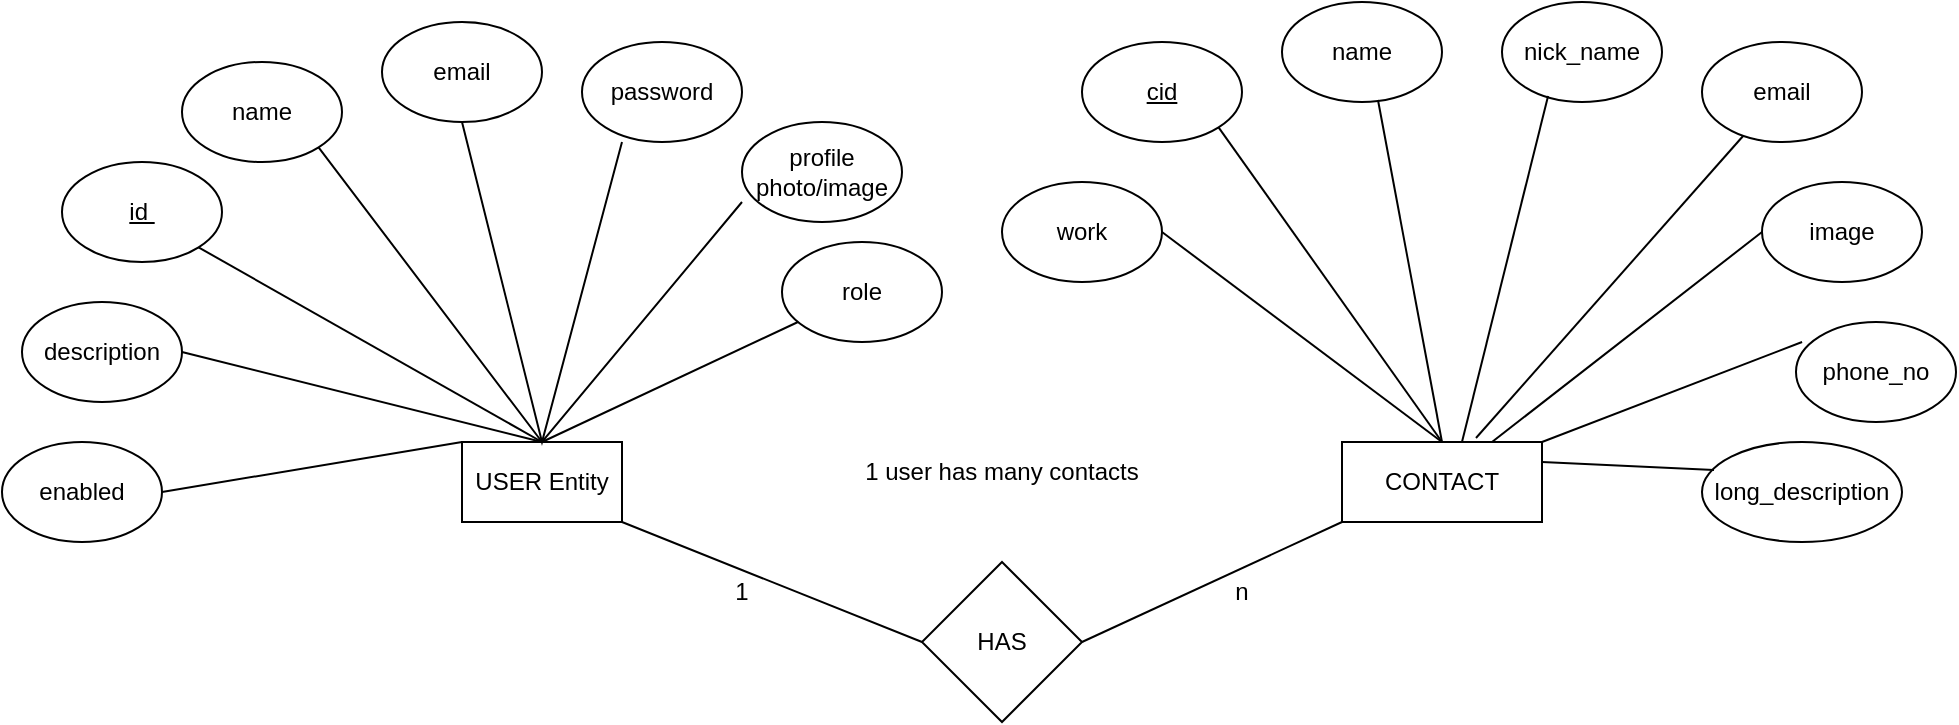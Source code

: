 <mxfile version="21.6.1" type="device">
  <diagram name="Page-1" id="qfNRdl5CPQ4ew-JINthI">
    <mxGraphModel dx="1858" dy="1777" grid="1" gridSize="10" guides="1" tooltips="1" connect="1" arrows="1" fold="1" page="1" pageScale="1" pageWidth="827" pageHeight="1169" math="0" shadow="0">
      <root>
        <mxCell id="0" />
        <mxCell id="1" parent="0" />
        <mxCell id="Jk3VmdqZ1B0lNmlgHPxo-1" value="USER Entity" style="rounded=0;whiteSpace=wrap;html=1;" vertex="1" parent="1">
          <mxGeometry x="160" y="200" width="80" height="40" as="geometry" />
        </mxCell>
        <mxCell id="Jk3VmdqZ1B0lNmlgHPxo-2" value="CONTACT" style="rounded=0;whiteSpace=wrap;html=1;" vertex="1" parent="1">
          <mxGeometry x="600" y="200" width="100" height="40" as="geometry" />
        </mxCell>
        <mxCell id="Jk3VmdqZ1B0lNmlgHPxo-3" value="&lt;u&gt;id&amp;nbsp;&lt;/u&gt;" style="ellipse;whiteSpace=wrap;html=1;" vertex="1" parent="1">
          <mxGeometry x="-40" y="60" width="80" height="50" as="geometry" />
        </mxCell>
        <mxCell id="Jk3VmdqZ1B0lNmlgHPxo-4" value="name" style="ellipse;whiteSpace=wrap;html=1;" vertex="1" parent="1">
          <mxGeometry x="20" y="10" width="80" height="50" as="geometry" />
        </mxCell>
        <mxCell id="Jk3VmdqZ1B0lNmlgHPxo-5" value="email" style="ellipse;whiteSpace=wrap;html=1;" vertex="1" parent="1">
          <mxGeometry x="120" y="-10" width="80" height="50" as="geometry" />
        </mxCell>
        <mxCell id="Jk3VmdqZ1B0lNmlgHPxo-6" value="password" style="ellipse;whiteSpace=wrap;html=1;" vertex="1" parent="1">
          <mxGeometry x="220" width="80" height="50" as="geometry" />
        </mxCell>
        <mxCell id="Jk3VmdqZ1B0lNmlgHPxo-7" value="description" style="ellipse;whiteSpace=wrap;html=1;" vertex="1" parent="1">
          <mxGeometry x="-60" y="130" width="80" height="50" as="geometry" />
        </mxCell>
        <mxCell id="Jk3VmdqZ1B0lNmlgHPxo-8" value="profile photo/image" style="ellipse;whiteSpace=wrap;html=1;" vertex="1" parent="1">
          <mxGeometry x="300" y="40" width="80" height="50" as="geometry" />
        </mxCell>
        <mxCell id="Jk3VmdqZ1B0lNmlgHPxo-9" value="role" style="ellipse;whiteSpace=wrap;html=1;" vertex="1" parent="1">
          <mxGeometry x="320" y="100" width="80" height="50" as="geometry" />
        </mxCell>
        <mxCell id="Jk3VmdqZ1B0lNmlgHPxo-10" value="enabled" style="ellipse;whiteSpace=wrap;html=1;" vertex="1" parent="1">
          <mxGeometry x="-70" y="200" width="80" height="50" as="geometry" />
        </mxCell>
        <mxCell id="Jk3VmdqZ1B0lNmlgHPxo-11" value="" style="endArrow=none;html=1;rounded=0;entryX=0.5;entryY=1;entryDx=0;entryDy=0;exitX=0.25;exitY=1;exitDx=0;exitDy=0;exitPerimeter=0;" edge="1" parent="1" source="Jk3VmdqZ1B0lNmlgHPxo-6" target="Jk3VmdqZ1B0lNmlgHPxo-5">
          <mxGeometry width="50" height="50" relative="1" as="geometry">
            <mxPoint x="430" y="330" as="sourcePoint" />
            <mxPoint x="480" y="280" as="targetPoint" />
            <Array as="points">
              <mxPoint x="200" y="200" />
            </Array>
          </mxGeometry>
        </mxCell>
        <mxCell id="Jk3VmdqZ1B0lNmlgHPxo-12" value="" style="endArrow=none;html=1;rounded=0;entryX=1;entryY=1;entryDx=0;entryDy=0;exitX=0;exitY=0.8;exitDx=0;exitDy=0;exitPerimeter=0;" edge="1" parent="1" source="Jk3VmdqZ1B0lNmlgHPxo-8" target="Jk3VmdqZ1B0lNmlgHPxo-4">
          <mxGeometry width="50" height="50" relative="1" as="geometry">
            <mxPoint x="250" y="60" as="sourcePoint" />
            <mxPoint x="170" y="50" as="targetPoint" />
            <Array as="points">
              <mxPoint x="200" y="200" />
            </Array>
          </mxGeometry>
        </mxCell>
        <mxCell id="Jk3VmdqZ1B0lNmlgHPxo-16" value="" style="endArrow=none;html=1;rounded=0;exitX=0.5;exitY=0;exitDx=0;exitDy=0;" edge="1" parent="1" source="Jk3VmdqZ1B0lNmlgHPxo-1" target="Jk3VmdqZ1B0lNmlgHPxo-9">
          <mxGeometry width="50" height="50" relative="1" as="geometry">
            <mxPoint x="430" y="330" as="sourcePoint" />
            <mxPoint x="480" y="280" as="targetPoint" />
          </mxGeometry>
        </mxCell>
        <mxCell id="Jk3VmdqZ1B0lNmlgHPxo-17" value="" style="endArrow=none;html=1;rounded=0;entryX=1;entryY=1;entryDx=0;entryDy=0;" edge="1" parent="1" target="Jk3VmdqZ1B0lNmlgHPxo-3">
          <mxGeometry width="50" height="50" relative="1" as="geometry">
            <mxPoint x="200" y="200" as="sourcePoint" />
            <mxPoint x="338" y="150" as="targetPoint" />
          </mxGeometry>
        </mxCell>
        <mxCell id="Jk3VmdqZ1B0lNmlgHPxo-18" value="" style="endArrow=none;html=1;rounded=0;entryX=1;entryY=0.5;entryDx=0;entryDy=0;" edge="1" parent="1" target="Jk3VmdqZ1B0lNmlgHPxo-7">
          <mxGeometry width="50" height="50" relative="1" as="geometry">
            <mxPoint x="200" y="200" as="sourcePoint" />
            <mxPoint x="38" y="113" as="targetPoint" />
          </mxGeometry>
        </mxCell>
        <mxCell id="Jk3VmdqZ1B0lNmlgHPxo-19" value="" style="endArrow=none;html=1;rounded=0;entryX=1;entryY=0.5;entryDx=0;entryDy=0;exitX=0;exitY=0;exitDx=0;exitDy=0;" edge="1" parent="1" source="Jk3VmdqZ1B0lNmlgHPxo-1" target="Jk3VmdqZ1B0lNmlgHPxo-10">
          <mxGeometry width="50" height="50" relative="1" as="geometry">
            <mxPoint x="200" y="200" as="sourcePoint" />
            <mxPoint x="30" y="165" as="targetPoint" />
          </mxGeometry>
        </mxCell>
        <mxCell id="Jk3VmdqZ1B0lNmlgHPxo-20" value="&lt;u&gt;cid&lt;/u&gt;" style="ellipse;whiteSpace=wrap;html=1;" vertex="1" parent="1">
          <mxGeometry x="470" width="80" height="50" as="geometry" />
        </mxCell>
        <mxCell id="Jk3VmdqZ1B0lNmlgHPxo-21" value="name" style="ellipse;whiteSpace=wrap;html=1;" vertex="1" parent="1">
          <mxGeometry x="570" y="-20" width="80" height="50" as="geometry" />
        </mxCell>
        <mxCell id="Jk3VmdqZ1B0lNmlgHPxo-22" value="nick_name" style="ellipse;whiteSpace=wrap;html=1;" vertex="1" parent="1">
          <mxGeometry x="680" y="-20" width="80" height="50" as="geometry" />
        </mxCell>
        <mxCell id="Jk3VmdqZ1B0lNmlgHPxo-23" value="work" style="ellipse;whiteSpace=wrap;html=1;" vertex="1" parent="1">
          <mxGeometry x="430" y="70" width="80" height="50" as="geometry" />
        </mxCell>
        <mxCell id="Jk3VmdqZ1B0lNmlgHPxo-24" value="email" style="ellipse;whiteSpace=wrap;html=1;" vertex="1" parent="1">
          <mxGeometry x="780" width="80" height="50" as="geometry" />
        </mxCell>
        <mxCell id="Jk3VmdqZ1B0lNmlgHPxo-25" value="image" style="ellipse;whiteSpace=wrap;html=1;" vertex="1" parent="1">
          <mxGeometry x="810" y="70" width="80" height="50" as="geometry" />
        </mxCell>
        <mxCell id="Jk3VmdqZ1B0lNmlgHPxo-26" value="long_description" style="ellipse;whiteSpace=wrap;html=1;" vertex="1" parent="1">
          <mxGeometry x="780" y="200" width="100" height="50" as="geometry" />
        </mxCell>
        <mxCell id="Jk3VmdqZ1B0lNmlgHPxo-27" value="phone_no" style="ellipse;whiteSpace=wrap;html=1;" vertex="1" parent="1">
          <mxGeometry x="827" y="140" width="80" height="50" as="geometry" />
        </mxCell>
        <mxCell id="Jk3VmdqZ1B0lNmlgHPxo-29" value="" style="endArrow=none;html=1;rounded=0;entryX=0.5;entryY=0;entryDx=0;entryDy=0;exitX=0.6;exitY=0.98;exitDx=0;exitDy=0;exitPerimeter=0;" edge="1" parent="1" source="Jk3VmdqZ1B0lNmlgHPxo-21" target="Jk3VmdqZ1B0lNmlgHPxo-2">
          <mxGeometry width="50" height="50" relative="1" as="geometry">
            <mxPoint x="430" y="330" as="sourcePoint" />
            <mxPoint x="480" y="280" as="targetPoint" />
          </mxGeometry>
        </mxCell>
        <mxCell id="Jk3VmdqZ1B0lNmlgHPxo-30" value="" style="endArrow=none;html=1;rounded=0;exitX=0.288;exitY=0.94;exitDx=0;exitDy=0;exitPerimeter=0;" edge="1" parent="1" source="Jk3VmdqZ1B0lNmlgHPxo-22">
          <mxGeometry width="50" height="50" relative="1" as="geometry">
            <mxPoint x="628" y="45" as="sourcePoint" />
            <mxPoint x="660" y="200" as="targetPoint" />
          </mxGeometry>
        </mxCell>
        <mxCell id="Jk3VmdqZ1B0lNmlgHPxo-31" value="" style="endArrow=none;html=1;rounded=0;entryX=0.67;entryY=-0.05;entryDx=0;entryDy=0;entryPerimeter=0;" edge="1" parent="1" source="Jk3VmdqZ1B0lNmlgHPxo-24" target="Jk3VmdqZ1B0lNmlgHPxo-2">
          <mxGeometry width="50" height="50" relative="1" as="geometry">
            <mxPoint x="713" y="37" as="sourcePoint" />
            <mxPoint x="670" y="220" as="targetPoint" />
          </mxGeometry>
        </mxCell>
        <mxCell id="Jk3VmdqZ1B0lNmlgHPxo-32" value="" style="endArrow=none;html=1;rounded=0;entryX=0.75;entryY=0;entryDx=0;entryDy=0;exitX=0;exitY=0.5;exitDx=0;exitDy=0;" edge="1" parent="1" source="Jk3VmdqZ1B0lNmlgHPxo-25" target="Jk3VmdqZ1B0lNmlgHPxo-2">
          <mxGeometry width="50" height="50" relative="1" as="geometry">
            <mxPoint x="813" y="58" as="sourcePoint" />
            <mxPoint x="680" y="230" as="targetPoint" />
          </mxGeometry>
        </mxCell>
        <mxCell id="Jk3VmdqZ1B0lNmlgHPxo-33" value="" style="endArrow=none;html=1;rounded=0;entryX=1;entryY=0;entryDx=0;entryDy=0;exitX=0.038;exitY=0.2;exitDx=0;exitDy=0;exitPerimeter=0;" edge="1" parent="1" source="Jk3VmdqZ1B0lNmlgHPxo-27" target="Jk3VmdqZ1B0lNmlgHPxo-2">
          <mxGeometry width="50" height="50" relative="1" as="geometry">
            <mxPoint x="820" y="105" as="sourcePoint" />
            <mxPoint x="690" y="240" as="targetPoint" />
          </mxGeometry>
        </mxCell>
        <mxCell id="Jk3VmdqZ1B0lNmlgHPxo-34" value="" style="endArrow=none;html=1;rounded=0;entryX=1;entryY=0.25;entryDx=0;entryDy=0;exitX=0.06;exitY=0.28;exitDx=0;exitDy=0;exitPerimeter=0;" edge="1" parent="1" source="Jk3VmdqZ1B0lNmlgHPxo-26" target="Jk3VmdqZ1B0lNmlgHPxo-2">
          <mxGeometry width="50" height="50" relative="1" as="geometry">
            <mxPoint x="840" y="160" as="sourcePoint" />
            <mxPoint x="710" y="210" as="targetPoint" />
          </mxGeometry>
        </mxCell>
        <mxCell id="Jk3VmdqZ1B0lNmlgHPxo-35" value="" style="endArrow=none;html=1;rounded=0;entryX=0.5;entryY=0;entryDx=0;entryDy=0;exitX=1;exitY=1;exitDx=0;exitDy=0;" edge="1" parent="1" source="Jk3VmdqZ1B0lNmlgHPxo-20" target="Jk3VmdqZ1B0lNmlgHPxo-2">
          <mxGeometry width="50" height="50" relative="1" as="geometry">
            <mxPoint x="628" y="45" as="sourcePoint" />
            <mxPoint x="660" y="210" as="targetPoint" />
          </mxGeometry>
        </mxCell>
        <mxCell id="Jk3VmdqZ1B0lNmlgHPxo-36" value="" style="endArrow=none;html=1;rounded=0;exitX=1;exitY=0.5;exitDx=0;exitDy=0;" edge="1" parent="1" source="Jk3VmdqZ1B0lNmlgHPxo-23">
          <mxGeometry width="50" height="50" relative="1" as="geometry">
            <mxPoint x="548" y="53" as="sourcePoint" />
            <mxPoint x="650" y="200" as="targetPoint" />
          </mxGeometry>
        </mxCell>
        <mxCell id="Jk3VmdqZ1B0lNmlgHPxo-37" value="HAS" style="rhombus;whiteSpace=wrap;html=1;" vertex="1" parent="1">
          <mxGeometry x="390" y="260" width="80" height="80" as="geometry" />
        </mxCell>
        <mxCell id="Jk3VmdqZ1B0lNmlgHPxo-38" value="" style="endArrow=none;html=1;rounded=0;exitX=1;exitY=1;exitDx=0;exitDy=0;entryX=0;entryY=0.5;entryDx=0;entryDy=0;" edge="1" parent="1" source="Jk3VmdqZ1B0lNmlgHPxo-1" target="Jk3VmdqZ1B0lNmlgHPxo-37">
          <mxGeometry width="50" height="50" relative="1" as="geometry">
            <mxPoint x="210" y="210" as="sourcePoint" />
            <mxPoint x="338" y="150" as="targetPoint" />
          </mxGeometry>
        </mxCell>
        <mxCell id="Jk3VmdqZ1B0lNmlgHPxo-39" value="" style="endArrow=none;html=1;rounded=0;exitX=1;exitY=0.5;exitDx=0;exitDy=0;entryX=0;entryY=1;entryDx=0;entryDy=0;" edge="1" parent="1" source="Jk3VmdqZ1B0lNmlgHPxo-37" target="Jk3VmdqZ1B0lNmlgHPxo-2">
          <mxGeometry width="50" height="50" relative="1" as="geometry">
            <mxPoint x="250" y="250" as="sourcePoint" />
            <mxPoint x="420" y="310" as="targetPoint" />
          </mxGeometry>
        </mxCell>
        <mxCell id="Jk3VmdqZ1B0lNmlgHPxo-40" value="1" style="text;html=1;strokeColor=none;fillColor=none;align=center;verticalAlign=middle;whiteSpace=wrap;rounded=0;" vertex="1" parent="1">
          <mxGeometry x="270" y="260" width="60" height="30" as="geometry" />
        </mxCell>
        <mxCell id="Jk3VmdqZ1B0lNmlgHPxo-41" value="n" style="text;html=1;strokeColor=none;fillColor=none;align=center;verticalAlign=middle;whiteSpace=wrap;rounded=0;" vertex="1" parent="1">
          <mxGeometry x="520" y="260" width="60" height="30" as="geometry" />
        </mxCell>
        <mxCell id="Jk3VmdqZ1B0lNmlgHPxo-42" value="1 user has many contacts&lt;br&gt;" style="text;html=1;strokeColor=none;fillColor=none;align=center;verticalAlign=middle;whiteSpace=wrap;rounded=0;" vertex="1" parent="1">
          <mxGeometry x="330" y="200" width="200" height="30" as="geometry" />
        </mxCell>
      </root>
    </mxGraphModel>
  </diagram>
</mxfile>
